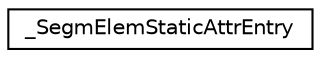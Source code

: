 digraph "Graphical Class Hierarchy"
{
  edge [fontname="Helvetica",fontsize="10",labelfontname="Helvetica",labelfontsize="10"];
  node [fontname="Helvetica",fontsize="10",shape=record];
  rankdir="LR";
  Node1 [label="_SegmElemStaticAttrEntry",height=0.2,width=0.4,color="black", fillcolor="white", style="filled",URL="$struct___segm_elem_static_attr_entry.html"];
}
